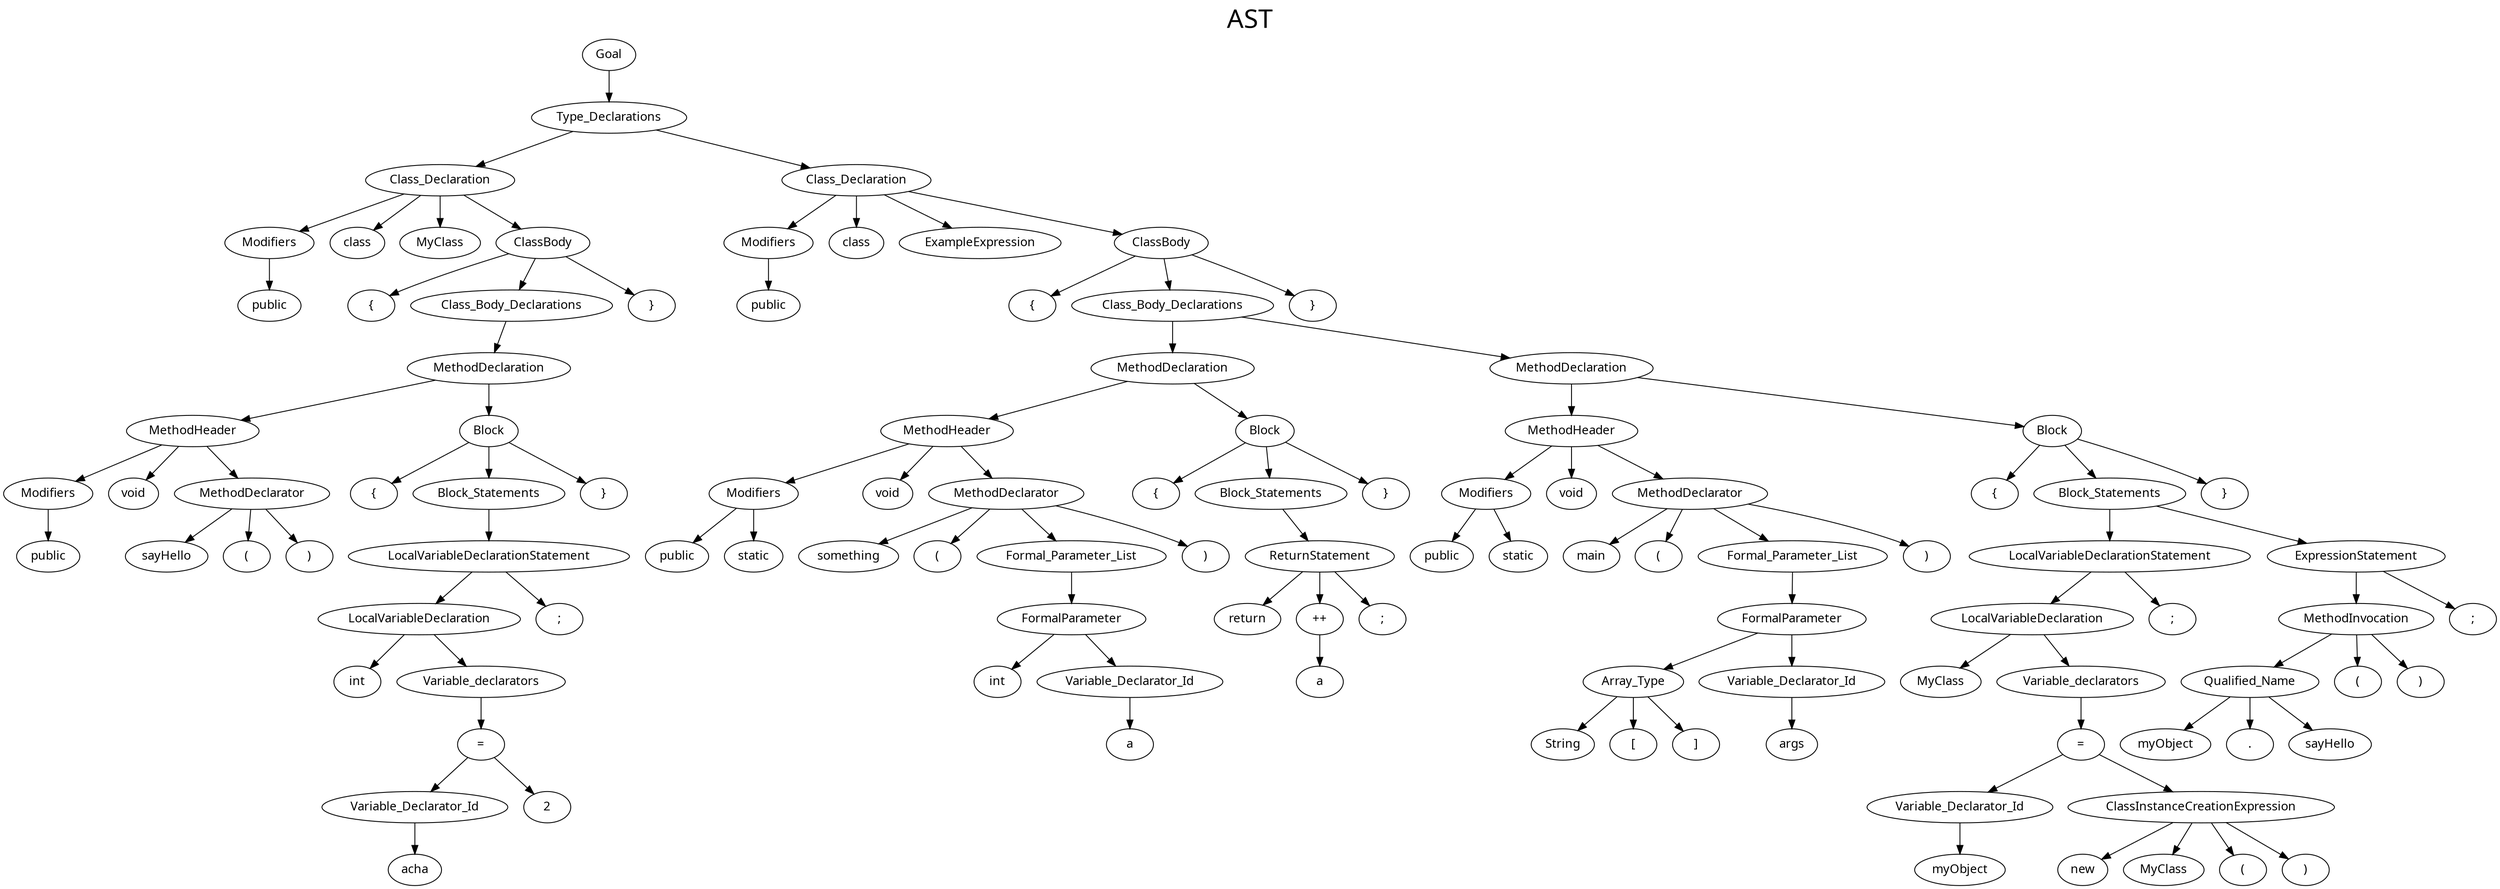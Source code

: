 digraph G{

    label     = "AST"
    fontname  = "Cascadia code"
    fontsize  = 30
    labelloc  = t
    
    node   [ fontname="Cascadia code" ]

	112		[ style = solid label = "Goal"  ];
	112 -> 32
	32		[ style = solid label = "Type_Declarations"  ];
	32 -> 31
	31		[ style = solid label = "Class_Declaration"  ];
	31 -> 1
	1		[ style = solid label = "Modifiers"  ];
	1 -> 0
	0		[ style = solid label = "public"  ];
	31 -> 2
	2		[ style = solid label = "class"  ];
	31 -> 3
	3		[ style = solid label = "MyClass"  ];
	31 -> 30
	30		[ style = solid label = "ClassBody"  ];
	30 -> 4
	4		[ style = solid label = "{"  ];
	30 -> 28
	28		[ style = solid label = "Class_Body_Declarations"  ];
	28 -> 27
	27		[ style = solid label = "MethodDeclaration"  ];
	27 -> 13
	13		[ style = solid label = "MethodHeader"  ];
	13 -> 6
	6		[ style = solid label = "Modifiers"  ];
	6 -> 5
	5		[ style = solid label = "public"  ];
	13 -> 7
	7		[ style = solid label = "void"  ];
	13 -> 11
	11		[ style = solid label = "MethodDeclarator"  ];
	11 -> 8
	8		[ style = solid label = "sayHello"  ];
	11 -> 9
	9		[ style = solid label = "("  ];
	11 -> 10
	10		[ style = solid label = ")"  ];
	27 -> 26
	26		[ style = solid label = "Block"  ];
	26 -> 12
	12		[ style = solid label = "{"  ];
	26 -> 24
	24		[ style = solid label = "Block_Statements"  ];
	24 -> 23
	23		[ style = solid label = "LocalVariableDeclarationStatement"  ];
	23 -> 22
	22		[ style = solid label = "LocalVariableDeclaration"  ];
	22 -> 14
	14		[ style = solid label = "int"  ];
	22 -> 21
	21		[ style = solid label = "Variable_declarators"  ];
	21 -> 20
	20		[ style = solid label = "="  ];
	20 -> 16
	16		[ style = solid label = "Variable_Declarator_Id"  ];
	16 -> 15
	15		[ style = solid label = "acha"  ];
	20 -> 18
	18		[ style = solid label = "2"  ];
	23 -> 19
	19		[ style = solid label = ";"  ];
	26 -> 25
	25		[ style = solid label = "}"  ];
	30 -> 29
	29		[ style = solid label = "}"  ];
	32 -> 111
	111		[ style = solid label = "Class_Declaration"  ];
	111 -> 34
	34		[ style = solid label = "Modifiers"  ];
	34 -> 33
	33		[ style = solid label = "public"  ];
	111 -> 35
	35		[ style = solid label = "class"  ];
	111 -> 36
	36		[ style = solid label = "ExampleExpression"  ];
	111 -> 110
	110		[ style = solid label = "ClassBody"  ];
	110 -> 37
	37		[ style = solid label = "{"  ];
	110 -> 63
	63		[ style = solid label = "Class_Body_Declarations"  ];
	63 -> 62
	62		[ style = solid label = "MethodDeclaration"  ];
	62 -> 52
	52		[ style = solid label = "MethodHeader"  ];
	52 -> 39
	39		[ style = solid label = "Modifiers"  ];
	39 -> 38
	38		[ style = solid label = "public"  ];
	39 -> 40
	40		[ style = solid label = "static"  ];
	52 -> 41
	41		[ style = solid label = "void"  ];
	52 -> 50
	50		[ style = solid label = "MethodDeclarator"  ];
	50 -> 42
	42		[ style = solid label = "something"  ];
	50 -> 43
	43		[ style = solid label = "("  ];
	50 -> 49
	49		[ style = solid label = "Formal_Parameter_List"  ];
	49 -> 48
	48		[ style = solid label = "FormalParameter"  ];
	48 -> 44
	44		[ style = solid label = "int"  ];
	48 -> 46
	46		[ style = solid label = "Variable_Declarator_Id"  ];
	46 -> 45
	45		[ style = solid label = "a"  ];
	50 -> 47
	47		[ style = solid label = ")"  ];
	62 -> 61
	61		[ style = solid label = "Block"  ];
	61 -> 51
	51		[ style = solid label = "{"  ];
	61 -> 59
	59		[ style = solid label = "Block_Statements"  ];
	59 -> 58
	58		[ style = solid label = "ReturnStatement"  ];
	58 -> 53
	53		[ style = solid label = "return"  ];
	58 -> 56
	56		[ style = solid label = "++"  ];
	56 -> 54
	54		[ style = solid label = "a"  ];
	58 -> 57
	57		[ style = solid label = ";"  ];
	61 -> 60
	60		[ style = solid label = "}"  ];
	63 -> 108
	108		[ style = solid label = "MethodDeclaration"  ];
	108 -> 81
	81		[ style = solid label = "MethodHeader"  ];
	81 -> 65
	65		[ style = solid label = "Modifiers"  ];
	65 -> 64
	64		[ style = solid label = "public"  ];
	65 -> 66
	66		[ style = solid label = "static"  ];
	81 -> 67
	67		[ style = solid label = "void"  ];
	81 -> 79
	79		[ style = solid label = "MethodDeclarator"  ];
	79 -> 68
	68		[ style = solid label = "main"  ];
	79 -> 69
	69		[ style = solid label = "("  ];
	79 -> 78
	78		[ style = solid label = "Formal_Parameter_List"  ];
	78 -> 77
	77		[ style = solid label = "FormalParameter"  ];
	77 -> 73
	73		[ style = solid label = "Array_Type"  ];
	73 -> 70
	70		[ style = solid label = "String"  ];
	73 -> 71
	71		[ style = solid label = "["  ];
	73 -> 72
	72		[ style = solid label = "]"  ];
	77 -> 75
	75		[ style = solid label = "Variable_Declarator_Id"  ];
	75 -> 74
	74		[ style = solid label = "args"  ];
	79 -> 76
	76		[ style = solid label = ")"  ];
	108 -> 107
	107		[ style = solid label = "Block"  ];
	107 -> 80
	80		[ style = solid label = "{"  ];
	107 -> 96
	96		[ style = solid label = "Block_Statements"  ];
	96 -> 95
	95		[ style = solid label = "LocalVariableDeclarationStatement"  ];
	95 -> 94
	94		[ style = solid label = "LocalVariableDeclaration"  ];
	94 -> 82
	82		[ style = solid label = "MyClass"  ];
	94 -> 93
	93		[ style = solid label = "Variable_declarators"  ];
	93 -> 92
	92		[ style = solid label = "="  ];
	92 -> 84
	84		[ style = solid label = "Variable_Declarator_Id"  ];
	84 -> 83
	83		[ style = solid label = "myObject"  ];
	92 -> 90
	90		[ style = solid label = "ClassInstanceCreationExpression"  ];
	90 -> 86
	86		[ style = solid label = "new"  ];
	90 -> 87
	87		[ style = solid label = "MyClass"  ];
	90 -> 88
	88		[ style = solid label = "("  ];
	90 -> 89
	89		[ style = solid label = ")"  ];
	95 -> 91
	91		[ style = solid label = ";"  ];
	96 -> 105
	105		[ style = solid label = "ExpressionStatement"  ];
	105 -> 103
	103		[ style = solid label = "MethodInvocation"  ];
	103 -> 100
	100		[ style = solid label = "Qualified_Name"  ];
	100 -> 97
	97		[ style = solid label = "myObject"  ];
	100 -> 98
	98		[ style = solid label = "."  ];
	100 -> 99
	99		[ style = solid label = "sayHello"  ];
	103 -> 101
	101		[ style = solid label = "("  ];
	103 -> 102
	102		[ style = solid label = ")"  ];
	105 -> 104
	104		[ style = solid label = ";"  ];
	107 -> 106
	106		[ style = solid label = "}"  ];
	110 -> 109
	109		[ style = solid label = "}"  ];
}